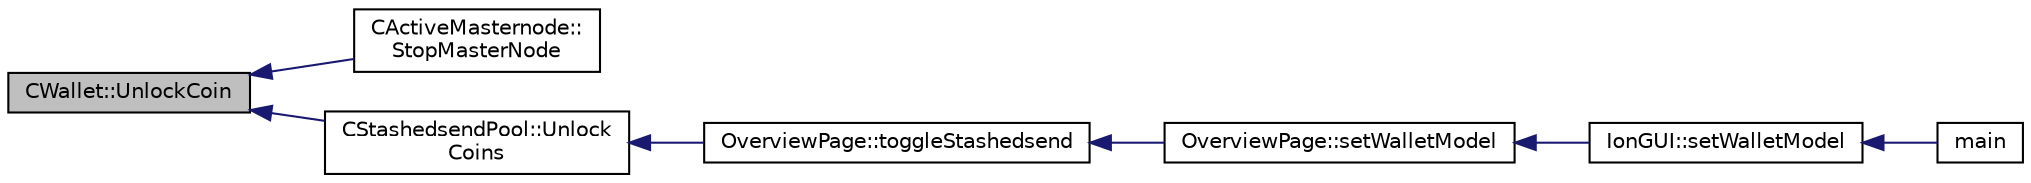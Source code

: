 digraph "CWallet::UnlockCoin"
{
  edge [fontname="Helvetica",fontsize="10",labelfontname="Helvetica",labelfontsize="10"];
  node [fontname="Helvetica",fontsize="10",shape=record];
  rankdir="LR";
  Node3747 [label="CWallet::UnlockCoin",height=0.2,width=0.4,color="black", fillcolor="grey75", style="filled", fontcolor="black"];
  Node3747 -> Node3748 [dir="back",color="midnightblue",fontsize="10",style="solid",fontname="Helvetica"];
  Node3748 [label="CActiveMasternode::\lStopMasterNode",height=0.2,width=0.4,color="black", fillcolor="white", style="filled",URL="$d9/d29/class_c_active_masternode.html#a32a25010441010c267ace316e8bc8f8e"];
  Node3747 -> Node3749 [dir="back",color="midnightblue",fontsize="10",style="solid",fontname="Helvetica"];
  Node3749 [label="CStashedsendPool::Unlock\lCoins",height=0.2,width=0.4,color="black", fillcolor="white", style="filled",URL="$dd/d8a/class_c_stashedsend_pool.html#a5d4ac746830c08bbb249d34c165d1019"];
  Node3749 -> Node3750 [dir="back",color="midnightblue",fontsize="10",style="solid",fontname="Helvetica"];
  Node3750 [label="OverviewPage::toggleStashedsend",height=0.2,width=0.4,color="black", fillcolor="white", style="filled",URL="$d1/d91/class_overview_page.html#acb7a4378759f4f28ff69511839eece57"];
  Node3750 -> Node3751 [dir="back",color="midnightblue",fontsize="10",style="solid",fontname="Helvetica"];
  Node3751 [label="OverviewPage::setWalletModel",height=0.2,width=0.4,color="black", fillcolor="white", style="filled",URL="$d1/d91/class_overview_page.html#a2ed52a3a87e9c74fee38fa873c9bc71f"];
  Node3751 -> Node3752 [dir="back",color="midnightblue",fontsize="10",style="solid",fontname="Helvetica"];
  Node3752 [label="IonGUI::setWalletModel",height=0.2,width=0.4,color="black", fillcolor="white", style="filled",URL="$dc/d0b/class_ion_g_u_i.html#a37f87db65498b036d387c705a749c45d",tooltip="Set the wallet model. "];
  Node3752 -> Node3753 [dir="back",color="midnightblue",fontsize="10",style="solid",fontname="Helvetica"];
  Node3753 [label="main",height=0.2,width=0.4,color="black", fillcolor="white", style="filled",URL="$d5/d2d/ion_8cpp.html#a0ddf1224851353fc92bfbff6f499fa97"];
}
